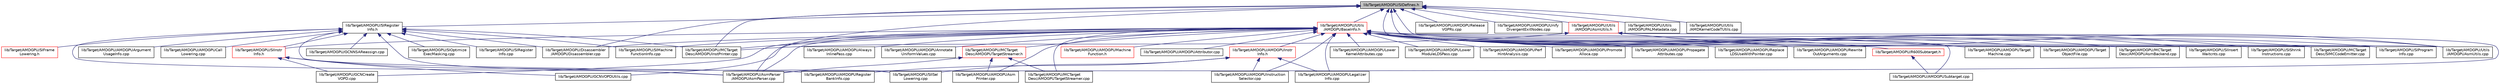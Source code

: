 digraph "lib/Target/AMDGPU/SIDefines.h"
{
 // LATEX_PDF_SIZE
  bgcolor="transparent";
  edge [fontname="Helvetica",fontsize="10",labelfontname="Helvetica",labelfontsize="10"];
  node [fontname="Helvetica",fontsize="10",shape=record];
  Node1 [label="lib/Target/AMDGPU/SIDefines.h",height=0.2,width=0.4,color="black", fillcolor="grey75", style="filled", fontcolor="black",tooltip=" "];
  Node1 -> Node2 [dir="back",color="midnightblue",fontsize="10",style="solid",fontname="Helvetica"];
  Node2 [label="lib/Target/AMDGPU/SIRegister\lInfo.h",height=0.2,width=0.4,color="black",URL="$SIRegisterInfo_8h.html",tooltip=" "];
  Node2 -> Node3 [dir="back",color="midnightblue",fontsize="10",style="solid",fontname="Helvetica"];
  Node3 [label="lib/Target/AMDGPU/SIFrame\lLowering.h",height=0.2,width=0.4,color="red",URL="$SIFrameLowering_8h.html",tooltip=" "];
  Node2 -> Node91 [dir="back",color="midnightblue",fontsize="10",style="solid",fontname="Helvetica"];
  Node91 [label="lib/Target/AMDGPU/SIInstr\lInfo.h",height=0.2,width=0.4,color="red",URL="$SIInstrInfo_8h.html",tooltip=" "];
  Node91 -> Node95 [dir="back",color="midnightblue",fontsize="10",style="solid",fontname="Helvetica"];
  Node95 [label="lib/Target/AMDGPU/AsmParser\l/AMDGPUAsmParser.cpp",height=0.2,width=0.4,color="black",URL="$AMDGPUAsmParser_8cpp.html",tooltip=" "];
  Node91 -> Node70 [dir="back",color="midnightblue",fontsize="10",style="solid",fontname="Helvetica"];
  Node70 [label="lib/Target/AMDGPU/GCNCreate\lVOPD.cpp",height=0.2,width=0.4,color="black",URL="$GCNCreateVOPD_8cpp.html",tooltip=" "];
  Node91 -> Node73 [dir="back",color="midnightblue",fontsize="10",style="solid",fontname="Helvetica"];
  Node73 [label="lib/Target/AMDGPU/GCNVOPDUtils.cpp",height=0.2,width=0.4,color="black",URL="$GCNVOPDUtils_8cpp.html",tooltip=" "];
  Node2 -> Node7 [dir="back",color="midnightblue",fontsize="10",style="solid",fontname="Helvetica"];
  Node7 [label="lib/Target/AMDGPU/AMDGPUArgument\lUsageInfo.cpp",height=0.2,width=0.4,color="black",URL="$AMDGPUArgumentUsageInfo_8cpp.html",tooltip=" "];
  Node2 -> Node10 [dir="back",color="midnightblue",fontsize="10",style="solid",fontname="Helvetica"];
  Node10 [label="lib/Target/AMDGPU/AMDGPUCall\lLowering.cpp",height=0.2,width=0.4,color="black",URL="$AMDGPUCallLowering_8cpp.html",tooltip=" "];
  Node2 -> Node21 [dir="back",color="midnightblue",fontsize="10",style="solid",fontname="Helvetica"];
  Node21 [label="lib/Target/AMDGPU/AMDGPURegister\lBankInfo.cpp",height=0.2,width=0.4,color="black",URL="$AMDGPURegisterBankInfo_8cpp.html",tooltip=" "];
  Node2 -> Node95 [dir="back",color="midnightblue",fontsize="10",style="solid",fontname="Helvetica"];
  Node2 -> Node98 [dir="back",color="midnightblue",fontsize="10",style="solid",fontname="Helvetica"];
  Node98 [label="lib/Target/AMDGPU/Disassembler\l/AMDGPUDisassembler.cpp",height=0.2,width=0.4,color="black",URL="$AMDGPUDisassembler_8cpp.html",tooltip=" "];
  Node2 -> Node27 [dir="back",color="midnightblue",fontsize="10",style="solid",fontname="Helvetica"];
  Node27 [label="lib/Target/AMDGPU/GCNNSAReassign.cpp",height=0.2,width=0.4,color="black",URL="$GCNNSAReassign_8cpp.html",tooltip="Try to reassign registers on GFX10+ from non-sequential to sequential in NSA image instructions...."];
  Node2 -> Node99 [dir="back",color="midnightblue",fontsize="10",style="solid",fontname="Helvetica"];
  Node99 [label="lib/Target/AMDGPU/MCTarget\lDesc/AMDGPUInstPrinter.cpp",height=0.2,width=0.4,color="black",URL="$AMDGPUInstPrinter_8cpp.html",tooltip=" "];
  Node2 -> Node34 [dir="back",color="midnightblue",fontsize="10",style="solid",fontname="Helvetica"];
  Node34 [label="lib/Target/AMDGPU/SIISel\lLowering.cpp",height=0.2,width=0.4,color="black",URL="$SIISelLowering_8cpp.html",tooltip=" "];
  Node2 -> Node37 [dir="back",color="midnightblue",fontsize="10",style="solid",fontname="Helvetica"];
  Node37 [label="lib/Target/AMDGPU/SIMachine\lFunctionInfo.cpp",height=0.2,width=0.4,color="black",URL="$SIMachineFunctionInfo_8cpp.html",tooltip=" "];
  Node2 -> Node83 [dir="back",color="midnightblue",fontsize="10",style="solid",fontname="Helvetica"];
  Node83 [label="lib/Target/AMDGPU/SIOptimize\lExecMasking.cpp",height=0.2,width=0.4,color="black",URL="$SIOptimizeExecMasking_8cpp.html",tooltip=" "];
  Node2 -> Node40 [dir="back",color="midnightblue",fontsize="10",style="solid",fontname="Helvetica"];
  Node40 [label="lib/Target/AMDGPU/SIRegister\lInfo.cpp",height=0.2,width=0.4,color="black",URL="$SIRegisterInfo_8cpp.html",tooltip=" "];
  Node1 -> Node100 [dir="back",color="midnightblue",fontsize="10",style="solid",fontname="Helvetica"];
  Node100 [label="lib/Target/AMDGPU/Utils\l/AMDGPUBaseInfo.h",height=0.2,width=0.4,color="red",URL="$AMDGPUBaseInfo_8h.html",tooltip=" "];
  Node100 -> Node91 [dir="back",color="midnightblue",fontsize="10",style="solid",fontname="Helvetica"];
  Node100 -> Node6 [dir="back",color="midnightblue",fontsize="10",style="solid",fontname="Helvetica"];
  Node6 [label="lib/Target/AMDGPU/AMDGPUAlways\lInlinePass.cpp",height=0.2,width=0.4,color="black",URL="$AMDGPUAlwaysInlinePass_8cpp.html",tooltip=" "];
  Node100 -> Node101 [dir="back",color="midnightblue",fontsize="10",style="solid",fontname="Helvetica"];
  Node101 [label="lib/Target/AMDGPU/AMDGPUAnnotate\lUniformValues.cpp",height=0.2,width=0.4,color="black",URL="$AMDGPUAnnotateUniformValues_8cpp.html",tooltip=" "];
  Node100 -> Node102 [dir="back",color="midnightblue",fontsize="10",style="solid",fontname="Helvetica"];
  Node102 [label="lib/Target/AMDGPU/MCTarget\lDesc/AMDGPUTargetStreamer.h",height=0.2,width=0.4,color="red",URL="$AMDGPUTargetStreamer_8h.html",tooltip=" "];
  Node102 -> Node9 [dir="back",color="midnightblue",fontsize="10",style="solid",fontname="Helvetica"];
  Node9 [label="lib/Target/AMDGPU/AMDGPUAsm\lPrinter.cpp",height=0.2,width=0.4,color="black",URL="$AMDGPUAsmPrinter_8cpp.html",tooltip=" "];
  Node102 -> Node95 [dir="back",color="midnightblue",fontsize="10",style="solid",fontname="Helvetica"];
  Node102 -> Node104 [dir="back",color="midnightblue",fontsize="10",style="solid",fontname="Helvetica"];
  Node104 [label="lib/Target/AMDGPU/MCTarget\lDesc/AMDGPUTargetStreamer.cpp",height=0.2,width=0.4,color="black",URL="$AMDGPUTargetStreamer_8cpp.html",tooltip=" "];
  Node100 -> Node105 [dir="back",color="midnightblue",fontsize="10",style="solid",fontname="Helvetica"];
  Node105 [label="lib/Target/AMDGPU/AMDGPUMachine\lFunction.h",height=0.2,width=0.4,color="red",URL="$AMDGPUMachineFunction_8h.html",tooltip=" "];
  Node100 -> Node9 [dir="back",color="midnightblue",fontsize="10",style="solid",fontname="Helvetica"];
  Node100 -> Node52 [dir="back",color="midnightblue",fontsize="10",style="solid",fontname="Helvetica"];
  Node52 [label="lib/Target/AMDGPU/AMDGPUAttributor.cpp",height=0.2,width=0.4,color="black",URL="$AMDGPUAttributor_8cpp.html",tooltip=" "];
  Node100 -> Node111 [dir="back",color="midnightblue",fontsize="10",style="solid",fontname="Helvetica"];
  Node111 [label="lib/Target/AMDGPU/AMDGPUInstr\lInfo.h",height=0.2,width=0.4,color="red",URL="$AMDGPUInstrInfo_8h.html",tooltip=" "];
  Node111 -> Node13 [dir="back",color="midnightblue",fontsize="10",style="solid",fontname="Helvetica"];
  Node13 [label="lib/Target/AMDGPU/AMDGPUInstruction\lSelector.cpp",height=0.2,width=0.4,color="black",URL="$AMDGPUInstructionSelector_8cpp.html",tooltip=" "];
  Node111 -> Node18 [dir="back",color="midnightblue",fontsize="10",style="solid",fontname="Helvetica"];
  Node18 [label="lib/Target/AMDGPU/AMDGPULegalizer\lInfo.cpp",height=0.2,width=0.4,color="black",URL="$AMDGPULegalizerInfo_8cpp.html",tooltip=" "];
  Node111 -> Node21 [dir="back",color="midnightblue",fontsize="10",style="solid",fontname="Helvetica"];
  Node111 -> Node34 [dir="back",color="midnightblue",fontsize="10",style="solid",fontname="Helvetica"];
  Node100 -> Node13 [dir="back",color="midnightblue",fontsize="10",style="solid",fontname="Helvetica"];
  Node100 -> Node18 [dir="back",color="midnightblue",fontsize="10",style="solid",fontname="Helvetica"];
  Node100 -> Node113 [dir="back",color="midnightblue",fontsize="10",style="solid",fontname="Helvetica"];
  Node113 [label="lib/Target/AMDGPU/AMDGPULower\lKernelAttributes.cpp",height=0.2,width=0.4,color="black",URL="$AMDGPULowerKernelAttributes_8cpp.html",tooltip=" "];
  Node100 -> Node114 [dir="back",color="midnightblue",fontsize="10",style="solid",fontname="Helvetica"];
  Node114 [label="lib/Target/AMDGPU/AMDGPULower\lModuleLDSPass.cpp",height=0.2,width=0.4,color="black",URL="$AMDGPULowerModuleLDSPass_8cpp.html",tooltip=" "];
  Node100 -> Node115 [dir="back",color="midnightblue",fontsize="10",style="solid",fontname="Helvetica"];
  Node115 [label="lib/Target/AMDGPU/AMDGPUPerf\lHintAnalysis.cpp",height=0.2,width=0.4,color="black",URL="$AMDGPUPerfHintAnalysis_8cpp.html",tooltip="Analyzes if a function potentially memory bound and if a kernel kernel may benefit from limiting numb..."];
  Node100 -> Node62 [dir="back",color="midnightblue",fontsize="10",style="solid",fontname="Helvetica"];
  Node62 [label="lib/Target/AMDGPU/AMDGPUPromote\lAlloca.cpp",height=0.2,width=0.4,color="black",URL="$AMDGPUPromoteAlloca_8cpp.html",tooltip=" "];
  Node100 -> Node116 [dir="back",color="midnightblue",fontsize="10",style="solid",fontname="Helvetica"];
  Node116 [label="lib/Target/AMDGPU/AMDGPUPropagate\lAttributes.cpp",height=0.2,width=0.4,color="black",URL="$AMDGPUPropagateAttributes_8cpp.html",tooltip="This pass propagates attributes from kernels to the non-entry functions. Most of the library function..."];
  Node100 -> Node64 [dir="back",color="midnightblue",fontsize="10",style="solid",fontname="Helvetica"];
  Node64 [label="lib/Target/AMDGPU/AMDGPUReplace\lLDSUseWithPointer.cpp",height=0.2,width=0.4,color="black",URL="$AMDGPUReplaceLDSUseWithPointer_8cpp.html",tooltip=" "];
  Node100 -> Node117 [dir="back",color="midnightblue",fontsize="10",style="solid",fontname="Helvetica"];
  Node117 [label="lib/Target/AMDGPU/AMDGPURewrite\lOutArguments.cpp",height=0.2,width=0.4,color="black",URL="$AMDGPURewriteOutArguments_8cpp.html",tooltip=" "];
  Node100 -> Node118 [dir="back",color="midnightblue",fontsize="10",style="solid",fontname="Helvetica"];
  Node118 [label="lib/Target/AMDGPU/R600Subtarget.h",height=0.2,width=0.4,color="red",URL="$R600Subtarget_8h.html",tooltip=" "];
  Node118 -> Node23 [dir="back",color="midnightblue",fontsize="10",style="solid",fontname="Helvetica"];
  Node23 [label="lib/Target/AMDGPU/AMDGPUSubtarget.cpp",height=0.2,width=0.4,color="black",URL="$AMDGPUSubtarget_8cpp.html",tooltip=" "];
  Node100 -> Node23 [dir="back",color="midnightblue",fontsize="10",style="solid",fontname="Helvetica"];
  Node100 -> Node24 [dir="back",color="midnightblue",fontsize="10",style="solid",fontname="Helvetica"];
  Node24 [label="lib/Target/AMDGPU/AMDGPUTarget\lMachine.cpp",height=0.2,width=0.4,color="black",URL="$AMDGPUTargetMachine_8cpp.html",tooltip=" "];
  Node100 -> Node130 [dir="back",color="midnightblue",fontsize="10",style="solid",fontname="Helvetica"];
  Node130 [label="lib/Target/AMDGPU/AMDGPUTarget\lObjectFile.cpp",height=0.2,width=0.4,color="black",URL="$AMDGPUTargetObjectFile_8cpp.html",tooltip=" "];
  Node100 -> Node95 [dir="back",color="midnightblue",fontsize="10",style="solid",fontname="Helvetica"];
  Node100 -> Node98 [dir="back",color="midnightblue",fontsize="10",style="solid",fontname="Helvetica"];
  Node100 -> Node70 [dir="back",color="midnightblue",fontsize="10",style="solid",fontname="Helvetica"];
  Node100 -> Node73 [dir="back",color="midnightblue",fontsize="10",style="solid",fontname="Helvetica"];
  Node100 -> Node131 [dir="back",color="midnightblue",fontsize="10",style="solid",fontname="Helvetica"];
  Node131 [label="lib/Target/AMDGPU/MCTarget\lDesc/AMDGPUAsmBackend.cpp",height=0.2,width=0.4,color="black",URL="$AMDGPUAsmBackend_8cpp.html",tooltip=" "];
  Node100 -> Node99 [dir="back",color="midnightblue",fontsize="10",style="solid",fontname="Helvetica"];
  Node100 -> Node104 [dir="back",color="midnightblue",fontsize="10",style="solid",fontname="Helvetica"];
  Node100 -> Node132 [dir="back",color="midnightblue",fontsize="10",style="solid",fontname="Helvetica"];
  Node132 [label="lib/Target/AMDGPU/MCTarget\lDesc/SIMCCodeEmitter.cpp",height=0.2,width=0.4,color="black",URL="$SIMCCodeEmitter_8cpp.html",tooltip=" "];
  Node100 -> Node32 [dir="back",color="midnightblue",fontsize="10",style="solid",fontname="Helvetica"];
  Node32 [label="lib/Target/AMDGPU/SIInsert\lWaitcnts.cpp",height=0.2,width=0.4,color="black",URL="$SIInsertWaitcnts_8cpp.html",tooltip=" "];
  Node100 -> Node37 [dir="back",color="midnightblue",fontsize="10",style="solid",fontname="Helvetica"];
  Node100 -> Node133 [dir="back",color="midnightblue",fontsize="10",style="solid",fontname="Helvetica"];
  Node133 [label="lib/Target/AMDGPU/SIProgram\lInfo.cpp",height=0.2,width=0.4,color="black",URL="$SIProgramInfo_8cpp.html",tooltip=" "];
  Node100 -> Node88 [dir="back",color="midnightblue",fontsize="10",style="solid",fontname="Helvetica"];
  Node88 [label="lib/Target/AMDGPU/SIShrink\lInstructions.cpp",height=0.2,width=0.4,color="black",URL="$SIShrinkInstructions_8cpp.html",tooltip=" "];
  Node100 -> Node134 [dir="back",color="midnightblue",fontsize="10",style="solid",fontname="Helvetica"];
  Node134 [label="lib/Target/AMDGPU/Utils\l/AMDGPUAsmUtils.cpp",height=0.2,width=0.4,color="black",URL="$AMDGPUAsmUtils_8cpp.html",tooltip=" "];
  Node1 -> Node63 [dir="back",color="midnightblue",fontsize="10",style="solid",fontname="Helvetica"];
  Node63 [label="lib/Target/AMDGPU/AMDGPURelease\lVGPRs.cpp",height=0.2,width=0.4,color="black",URL="$AMDGPUReleaseVGPRs_8cpp.html",tooltip=" "];
  Node1 -> Node136 [dir="back",color="midnightblue",fontsize="10",style="solid",fontname="Helvetica"];
  Node136 [label="lib/Target/AMDGPU/AMDGPUUnify\lDivergentExitNodes.cpp",height=0.2,width=0.4,color="black",URL="$AMDGPUUnifyDivergentExitNodes_8cpp.html",tooltip=" "];
  Node1 -> Node95 [dir="back",color="midnightblue",fontsize="10",style="solid",fontname="Helvetica"];
  Node1 -> Node98 [dir="back",color="midnightblue",fontsize="10",style="solid",fontname="Helvetica"];
  Node1 -> Node99 [dir="back",color="midnightblue",fontsize="10",style="solid",fontname="Helvetica"];
  Node1 -> Node132 [dir="back",color="midnightblue",fontsize="10",style="solid",fontname="Helvetica"];
  Node1 -> Node133 [dir="back",color="midnightblue",fontsize="10",style="solid",fontname="Helvetica"];
  Node1 -> Node137 [dir="back",color="midnightblue",fontsize="10",style="solid",fontname="Helvetica"];
  Node137 [label="lib/Target/AMDGPU/Utils\l/AMDGPUAsmUtils.h",height=0.2,width=0.4,color="red",URL="$AMDGPUAsmUtils_8h.html",tooltip=" "];
  Node137 -> Node95 [dir="back",color="midnightblue",fontsize="10",style="solid",fontname="Helvetica"];
  Node137 -> Node99 [dir="back",color="midnightblue",fontsize="10",style="solid",fontname="Helvetica"];
  Node137 -> Node134 [dir="back",color="midnightblue",fontsize="10",style="solid",fontname="Helvetica"];
  Node1 -> Node134 [dir="back",color="midnightblue",fontsize="10",style="solid",fontname="Helvetica"];
  Node1 -> Node138 [dir="back",color="midnightblue",fontsize="10",style="solid",fontname="Helvetica"];
  Node138 [label="lib/Target/AMDGPU/Utils\l/AMDGPUPALMetadata.cpp",height=0.2,width=0.4,color="black",URL="$AMDGPUPALMetadata_8cpp.html",tooltip=" "];
  Node1 -> Node139 [dir="back",color="midnightblue",fontsize="10",style="solid",fontname="Helvetica"];
  Node139 [label="lib/Target/AMDGPU/Utils\l/AMDKernelCodeTUtils.cpp",height=0.2,width=0.4,color="black",URL="$AMDKernelCodeTUtils_8cpp.html",tooltip=" "];
}
